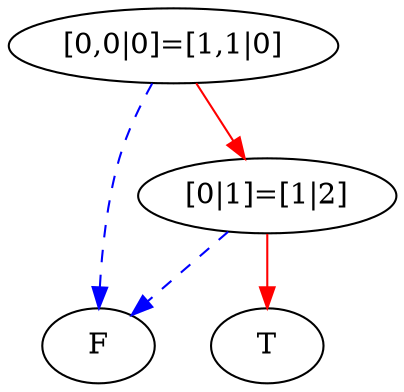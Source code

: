 digraph {
    1 [label=T];
    2 [label=F];
    3 [label="[0|1]=[1|2]"];
    4 [label="[0,0|0]=[1,1|0]"];
    3 -> 2 [style=dashed
           ,color=blue];
    3 -> 1 [color=red];
    4 -> 3 [color=red];
    4 -> 2 [style=dashed
           ,color=blue];
}